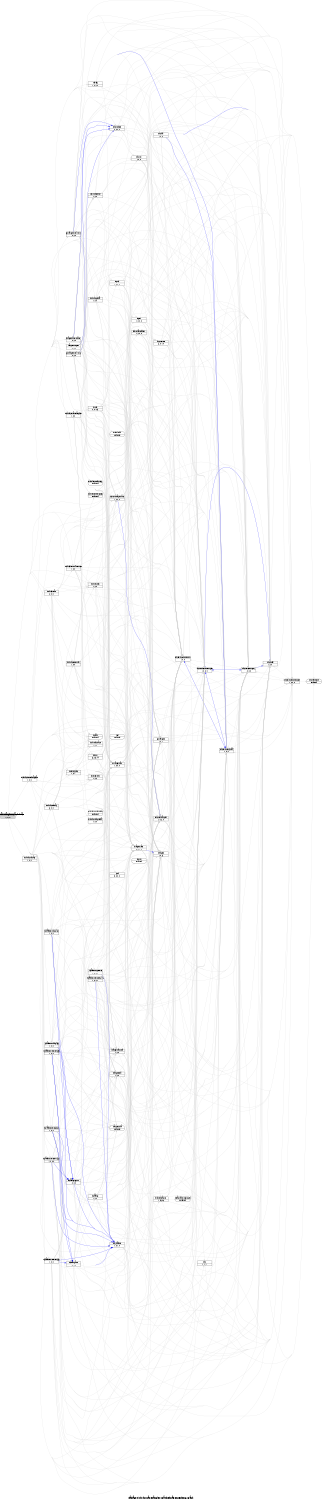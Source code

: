 digraph dependencies {
    label="\nPackage ti.sdo.fc.rman.examples.scratchedma3 Dependency Graph";
    size="7.5,10";
    rankdir=LR;
    ranksep=".75";
    concentrate="true";
    node [fixedsize=true, width=1.5, style=filled, color=black];
    node [font=Helvetica, fontsize=12, fillcolor=lightgrey];
    ti_sdo_fc_rman_examples_scratchedma3 [shape=record,label="ti.sdo.fc.rman.examples.scratchedma3|1, 0, 0", URL="package.rel.xml"];
    node [fontsize=10, fillcolor=white];

    edge [style=solid, color=blue]

    edge [style=solid, color=lightgrey]
    ti_psl [shape=record,label="ti.psl|5, 0, 0, 0", URL="../../../../../../../../../../../../../vtree/library/trees/sabios/sabios-m06/product/ccsv4/Linux/bios_5_41_00_06/packages/ti/psl/package/package.rel.svg"];
    ti_sdo_fc_rman_examples_scratchedma3 -> ti_psl;
    gnu_targets [shape=record,label="gnu.targets|1, 0, 1", URL="../../../../../../../../../../../../../rtree/install/trees/products/xdcprod/xdcprod-l18/product/Linux/xdctools_3_16_00_18/packages/gnu/targets/package/package.rel.svg"];
    ti_sdo_fc_rman_examples_scratchedma3 -> gnu_targets;
    ti_bios [shape=record,label="ti.bios|5, 2, 5, 19", URL="../../../../../../../../../../../../../vtree/library/trees/sabios/sabios-m06/product/ccsv4/Linux/bios_5_41_00_06/packages/ti/bios/package/package.rel.svg"];
    ti_sdo_fc_rman_examples_scratchedma3 -> ti_bios;
    ti_sdo_fc_ires_edma3chan [shape=record,label="ti.sdo.fc.ires.edma3chan|1, 0, 0", URL="../../../../ires/edma3chan/package/package.rel.svg"];
    ti_sdo_fc_rman_examples_scratchedma3 -> ti_sdo_fc_ires_edma3chan;
    xdc_services_intern_xsr [shape=record,label="xdc.services.intern.xsr|1, 0, 0", URL="../../../../../../../../../../../../../rtree/install/trees/products/xdcprod/xdcprod-l18/product/Linux/xdctools_3_16_00_18/packages/xdc/services/intern/xsr/package/package.rel.svg"];
    ti_sdo_fc_rman_examples_scratchedma3 -> xdc_services_intern_xsr;
    ti_sdo_fc_ires_nullresource [shape=record,label="ti.sdo.fc.ires.nullresource|1, 0, 0", URL="../../../../ires/nullresource/package/package.rel.svg"];
    ti_sdo_fc_rman_examples_scratchedma3 -> ti_sdo_fc_ires_nullresource;
    ti_sdo_linuxutils_edma [shape=record,label="ti.sdo.linuxutils.edma|not found"style=rounded, ];
    ti_sdo_fc_rman_examples_scratchedma3 -> ti_sdo_linuxutils_edma;
    ti_platforms_evm3530 [shape=record,label="ti.platforms.evm3530|1, 0, 0", URL="../../../../../../../../../../../../../rtree/install/trees/products/xdcprod/xdcprod-l18/product/Linux/xdctools_3_16_00_18/packages/ti/platforms/evm3530/package/package.rel.svg"];
    ti_sdo_fc_rman_examples_scratchedma3 -> ti_platforms_evm3530;
    xdc_services_intern_gen [shape=record,label="xdc.services.intern.gen|1, 0, 0, 0", URL="../../../../../../../../../../../../../rtree/install/trees/products/xdcprod/xdcprod-l18/product/Linux/xdctools_3_16_00_18/packages/xdc/services/intern/gen/package/package.rel.svg"];
    ti_sdo_fc_rman_examples_scratchedma3 -> xdc_services_intern_gen;
    ti_pscl [shape=record,label="ti.pscl|1, 0, 0, 0", URL="../../../../../../../../../../../../../vtree/library/trees/sabios/sabios-m06/product/ccsv4/Linux/bios_5_41_00_06/packages/ti/pscl/package/package.rel.svg"];
    ti_sdo_fc_rman_examples_scratchedma3 -> ti_pscl;
    ti_sdo_fc_utils_api [shape=record,label="ti.sdo.fc.utils.api|1, 0, 0", URL="../../../../utils/api/package/package.rel.svg"];
    ti_sdo_fc_rman_examples_scratchedma3 -> ti_sdo_fc_utils_api;
    ti_xdais [shape=record,label="ti.xdais|not found"style=rounded, ];
    ti_sdo_fc_rman_examples_scratchedma3 -> ti_xdais;
    xdc_rov [shape=record,label="xdc.rov|1, 0, 0", URL="../../../../../../../../../../../../../rtree/install/trees/products/xdcprod/xdcprod-l18/product/Linux/xdctools_3_16_00_18/packages/xdc/rov/package/package.rel.svg"];
    ti_sdo_fc_rman_examples_scratchedma3 -> xdc_rov;
    xdc [shape=record,label="xdc|1, 1, 1", URL="../../../../../../../../../../../../../rtree/install/trees/products/xdcprod/xdcprod-l18/product/Linux/xdctools_3_16_00_18/packages/xdc/package/package.rel.svg"];
    ti_sdo_fc_rman_examples_scratchedma3 -> xdc;
    gnu_targets_rts470uC [shape=record,label="gnu.targets.rts470uC|1, 0, 0, 0", URL="../../../../../../../../../../../../../rtree/install/trees/products/xdcprod/xdcprod-l18/product/Linux/xdctools_3_16_00_18/packages/gnu/targets/rts470uC/package/package.rel.svg"];
    ti_sdo_fc_rman_examples_scratchedma3 -> gnu_targets_rts470uC;
    ti_platforms_evmDM6467 [shape=record,label="ti.platforms.evmDM6467|1, 0, 0, 0", URL="../../../../../../../../../../../../../rtree/install/trees/products/xdcprod/xdcprod-l18/product/Linux/xdctools_3_16_00_18/packages/ti/platforms/evmDM6467/package/package.rel.svg"];
    ti_sdo_fc_rman_examples_scratchedma3 -> ti_platforms_evmDM6467;
    ti_sdo_fc_rman_examples [shape=record,label="ti.sdo.fc.rman.examples|1, 0, 0", URL="../../package/package.rel.svg"];
    ti_sdo_fc_rman_examples_scratchedma3 -> ti_sdo_fc_rman_examples;
    gnu_targets_arm [shape=record,label="gnu.targets.arm|1, 0, 0, 0", URL="../../../../../../../../../../../../../rtree/install/trees/products/xdcprod/xdcprod-l18/product/Linux/xdctools_3_16_00_18/packages/gnu/targets/arm/package/package.rel.svg"];
    ti_sdo_fc_rman_examples_scratchedma3 -> gnu_targets_arm;
    ti_rtdx [shape=record,label="ti.rtdx|2, 0, 0, 5", URL="../../../../../../../../../../../../../vtree/library/trees/sabios/sabios-m06/product/ccsv4/Linux/bios_5_41_00_06/packages/ti/rtdx/package/package.rel.svg"];
    ti_sdo_fc_rman_examples_scratchedma3 -> ti_rtdx;
    ti_platforms_dsk6455 [shape=record,label="ti.platforms.dsk6455|1, 0, 0", URL="../../../../../../../../../../../../../rtree/install/trees/products/xdcprod/xdcprod-l18/product/Linux/xdctools_3_16_00_18/packages/ti/platforms/dsk6455/package/package.rel.svg"];
    ti_sdo_fc_rman_examples_scratchedma3 -> ti_platforms_dsk6455;
    ti_sdo_utils_trace [shape=record,label="ti.sdo.utils.trace|1, 0, 0", URL="../../../../../utils/trace/package/package.rel.svg"];
    ti_sdo_fc_rman_examples_scratchedma3 -> ti_sdo_utils_trace;
    xdc_services_global [shape=record,label="xdc.services.global|1, 0, 0", URL="../../../../../../../../../../../../../rtree/install/trees/products/xdcprod/xdcprod-l18/product/Linux/xdctools_3_16_00_18/packages/xdc/services/global/package/package.rel.svg"];
    ti_sdo_fc_rman_examples_scratchedma3 -> xdc_services_global;
    ti_pmi [shape=record,label="ti.pmi|1, 0, 0, 0", URL="../../../../../../../../../../../../../vtree/library/trees/sabios/sabios-m06/product/ccsv4/Linux/bios_5_41_00_06/packages/ti/pmi/package/package.rel.svg"];
    ti_sdo_fc_rman_examples_scratchedma3 -> ti_pmi;
    ti_platforms_evmDM355 [shape=record,label="ti.platforms.evmDM355|1, 0, 0", URL="../../../../../../../../../../../../../rtree/install/trees/products/xdcprod/xdcprod-l18/product/Linux/xdctools_3_16_00_18/packages/ti/platforms/evmDM355/package/package.rel.svg"];
    ti_sdo_fc_rman_examples_scratchedma3 -> ti_platforms_evmDM355;
    xdc_cfg [shape=record,label="xdc.cfg|1, 0, 2, 0", URL="../../../../../../../../../../../../../rtree/install/trees/products/xdcprod/xdcprod-l18/product/Linux/xdctools_3_16_00_18/packages/xdc/cfg/package/package.rel.svg"];
    ti_sdo_fc_rman_examples_scratchedma3 -> xdc_cfg;
    ti_sdo_edma3_rm [shape=record,label="ti.sdo.edma3.rm|01, 03, 08", URL="../../../../../../../../../../../../../toolsrc/library/vendors2005/ti/edma3_lld/edma3_lld_01_11_01_04/packages/ti/sdo/edma3/rm/package/package.rel.svg"];
    ti_sdo_fc_rman_examples_scratchedma3 -> ti_sdo_edma3_rm;
    xdc_services_intern_cmd [shape=record,label="xdc.services.intern.cmd|1, 0, 0, 0", URL="../../../../../../../../../../../../../rtree/install/trees/products/xdcprod/xdcprod-l18/product/Linux/xdctools_3_16_00_18/packages/xdc/services/intern/cmd/package/package.rel.svg"];
    ti_sdo_fc_rman_examples_scratchedma3 -> xdc_services_intern_cmd;
    ti_catalog_arm [shape=record,label="ti.catalog.arm|1, 0, 1, 0", URL="../../../../../../../../../../../../../rtree/install/trees/products/xdcprod/xdcprod-l18/product/Linux/xdctools_3_16_00_18/packages/ti/catalog/arm/package/package.rel.svg"];
    ti_sdo_fc_rman_examples_scratchedma3 -> ti_catalog_arm;
    ti_sdo_fc_utils_gtinfra [shape=record,label="ti.sdo.fc.utils.gtinfra|1, 0, 0", URL="../../../../utils/gtinfra/package/package.rel.svg"];
    ti_sdo_fc_rman_examples_scratchedma3 -> ti_sdo_fc_utils_gtinfra;
    ti_catalog_c6000 [shape=record,label="ti.catalog.c6000|1, 0, 0, 0", URL="../../../../../../../../../../../../../rtree/install/trees/products/xdcprod/xdcprod-l18/product/Linux/xdctools_3_16_00_18/packages/ti/catalog/c6000/package/package.rel.svg"];
    ti_sdo_fc_rman_examples_scratchedma3 -> ti_catalog_c6000;
    ti_targets_arm [shape=record,label="ti.targets.arm|2, 0, 1, 0", URL="../../../../../../../../../../../../../rtree/install/trees/products/xdcprod/xdcprod-l18/product/Linux/xdctools_3_16_00_18/packages/ti/targets/arm/package/package.rel.svg"];
    ti_sdo_fc_rman_examples_scratchedma3 -> ti_targets_arm;
    ti_sdo_fc_ires [shape=record,label="ti.sdo.fc.ires|1, 0, 0", URL="../../../../ires/package/package.rel.svg"];
    ti_sdo_fc_rman_examples_scratchedma3 -> ti_sdo_fc_ires;
    ti_platforms_evmDM365 [shape=record,label="ti.platforms.evmDM365|1, 0, 0", URL="../../../../../../../../../../../../../rtree/install/trees/products/xdcprod/xdcprod-l18/product/Linux/xdctools_3_16_00_18/packages/ti/platforms/evmDM365/package/package.rel.svg"];
    ti_sdo_fc_rman_examples_scratchedma3 -> ti_platforms_evmDM365;
    xdc_bld [shape=record,label="xdc.bld|1, 0, 2", URL="../../../../../../../../../../../../../rtree/install/trees/products/xdcprod/xdcprod-l18/product/Linux/xdctools_3_16_00_18/packages/xdc/bld/package/package.rel.svg"];
    ti_sdo_fc_rman_examples_scratchedma3 -> xdc_bld;
    ti_sdo_fc_utils [shape=record,label="ti.sdo.fc.utils|1, 0, 2", URL="../../../../utils/package/package.rel.svg"];
    ti_sdo_fc_rman_examples_scratchedma3 -> ti_sdo_fc_utils;
    ti_sdo_fc_edma3 [shape=record,label="ti.sdo.fc.edma3|3, 0, 0", URL="../../../../edma3/package/package.rel.svg"];
    ti_sdo_fc_rman_examples_scratchedma3 -> ti_sdo_fc_edma3;
    ti_platforms_evmDM6446 [shape=record,label="ti.platforms.evmDM6446|1, 0, 0, 1", URL="../../../../../../../../../../../../../rtree/install/trees/products/xdcprod/xdcprod-l18/product/Linux/xdctools_3_16_00_18/packages/ti/platforms/evmDM6446/package/package.rel.svg"];
    ti_sdo_fc_rman_examples_scratchedma3 -> ti_platforms_evmDM6446;
    xdc_runtime [shape=record,label="xdc.runtime|2, 0, 0, 0", URL="../../../../../../../../../../../../../rtree/install/trees/products/xdcprod/xdcprod-l18/product/Linux/xdctools_3_16_00_18/packages/xdc/runtime/package/package.rel.svg"];
    ti_sdo_fc_rman_examples_scratchedma3 -> xdc_runtime;
    microsoft_targets_arm [shape=record,label="microsoft.targets.arm|1, 0, 0, 0", URL="../../../../../../../../../../../../../rtree/install/trees/products/xdcprod/xdcprod-l18/product/Linux/xdctools_3_16_00_18/packages/microsoft/targets/arm/package/package.rel.svg"];
    ti_sdo_fc_rman_examples_scratchedma3 -> microsoft_targets_arm;
    ti_sdo_fc_memutils [shape=record,label="ti.sdo.fc.memutils|1, 0, 0", URL="../../../../memutils/package/package.rel.svg"];
    ti_sdo_fc_rman_examples_scratchedma3 -> ti_sdo_fc_memutils;
    gnu_targets_rts470MV [shape=record,label="gnu.targets.rts470MV|1, 0, 0, 0", URL="../../../../../../../../../../../../../rtree/install/trees/products/xdcprod/xdcprod-l18/product/Linux/xdctools_3_16_00_18/packages/gnu/targets/rts470MV/package/package.rel.svg"];
    ti_sdo_fc_rman_examples_scratchedma3 -> gnu_targets_rts470MV;
    ti_targets_arm_rtsarm [shape=record,label="ti.targets.arm.rtsarm|1, 0, 0, 0", URL="../../../../../../../../../../../../../rtree/install/trees/products/xdcprod/xdcprod-l18/product/Linux/xdctools_3_16_00_18/packages/ti/targets/arm/rtsarm/package/package.rel.svg"];
    ti_sdo_fc_rman_examples_scratchedma3 -> ti_targets_arm_rtsarm;
    ti_targets_rts6000 [shape=record,label="ti.targets.rts6000|1, 0, 0, 0", URL="../../../../../../../../../../../../../rtree/install/trees/products/xdcprod/xdcprod-l18/product/Linux/xdctools_3_16_00_18/packages/ti/targets/rts6000/package/package.rel.svg"];
    ti_sdo_fc_rman_examples_scratchedma3 -> ti_targets_rts6000;
    ti_sdo_linuxutils_cmem [shape=record,label="ti.sdo.linuxutils.cmem|not found"style=rounded, ];
    ti_sdo_fc_rman_examples_scratchedma3 -> ti_sdo_linuxutils_cmem;
    ti_sdo_fc_global [shape=record,label="ti.sdo.fc.global|1, 0, 0", URL="../../../../global/package/package.rel.svg"];
    ti_sdo_fc_rman_examples_scratchedma3 -> ti_sdo_fc_global;
    xdc_platform [shape=record,label="xdc.platform|1, 0, 1, 0", URL="../../../../../../../../../../../../../rtree/install/trees/products/xdcprod/xdcprod-l18/product/Linux/xdctools_3_16_00_18/packages/xdc/platform/package/package.rel.svg"];
    ti_sdo_fc_rman_examples_scratchedma3 -> xdc_platform;
    microsoft_targets [shape=record,label="microsoft.targets|1, 0, 2, 0", URL="../../../../../../../../../../../../../rtree/install/trees/products/xdcprod/xdcprod-l18/product/Linux/xdctools_3_16_00_18/packages/microsoft/targets/package/package.rel.svg"];
    ti_sdo_fc_rman_examples_scratchedma3 -> microsoft_targets;
    ti_sdo_fc_rman [shape=record,label="ti.sdo.fc.rman|2, 0, 0", URL="../../../package/package.rel.svg"];
    ti_sdo_fc_rman_examples_scratchedma3 -> ti_sdo_fc_rman;
    ti_platforms_sdp3430 [shape=record,label="ti.platforms.sdp3430|1, 0, 0", URL="../../../../../../../../../../../../../rtree/install/trees/products/xdcprod/xdcprod-l18/product/Linux/xdctools_3_16_00_18/packages/ti/platforms/sdp3430/package/package.rel.svg"];
    ti_sdo_fc_rman_examples_scratchedma3 -> ti_platforms_sdp3430;
    xdc_shelf [shape=record,label="xdc.shelf|1, 0, 0", URL="../../../../../../../../../../../../../rtree/install/trees/products/xdcprod/xdcprod-l18/product/Linux/xdctools_3_16_00_18/packages/xdc/shelf/package/package.rel.svg"];
    ti_sdo_fc_rman_examples_scratchedma3 -> xdc_shelf;
    xdc_services_spec [shape=record,label="xdc.services.spec|1, 0, 0, 0", URL="../../../../../../../../../../../../../rtree/install/trees/products/xdcprod/xdcprod-l18/product/Linux/xdctools_3_16_00_18/packages/xdc/services/spec/package/package.rel.svg"];
    ti_sdo_fc_rman_examples_scratchedma3 -> xdc_services_spec;
    ti_targets [shape=record,label="ti.targets|1, 0, 3", URL="../../../../../../../../../../../../../rtree/install/trees/products/xdcprod/xdcprod-l18/product/Linux/xdctools_3_16_00_18/packages/ti/targets/package/package.rel.svg"];
    ti_sdo_fc_rman_examples_scratchedma3 -> ti_targets;
    ti_sdo_fc_dskt2 [shape=record,label="ti.sdo.fc.dskt2|1, 0, 4", URL="../../../../dskt2/package/package.rel.svg"];
    ti_sdo_fc_rman_examples_scratchedma3 -> ti_sdo_fc_dskt2;
    ti_platforms_generic [shape=record,label="ti.platforms.generic|1, 0, 0, 1", URL="../../../../../../../../../../../../../rtree/install/trees/products/xdcprod/xdcprod-l18/product/Linux/xdctools_3_16_00_18/packages/ti/platforms/generic/package/package.rel.svg"];
    ti_sdo_fc_rman_examples_scratchedma3 -> ti_platforms_generic;

    edge [style=solid, color=blue]
    ti_platforms_generic -> xdc_platform;

    edge [style=solid, color=lightgrey]
    ti_platforms_generic -> xdc_platform;
    ti_platforms_generic -> xdc_services_intern_cmd;
    ti_targets_nda [shape=record,label="ti.targets.nda|not found"style=rounded, ];
    ti_platforms_generic -> ti_targets_nda;
    ti_platforms_generic -> ti_targets_arm;
    ti_platforms_generic -> xdc_shelf;
    ti_targets_elf [shape=record,label="ti.targets.elf|1, 0, 0", URL="../../../../../../../../../../../../../rtree/install/trees/products/xdcprod/xdcprod-l18/product/Linux/xdctools_3_16_00_18/packages/ti/targets/elf/package/package.rel.svg"];
    ti_platforms_generic -> ti_targets_elf;
    ti_platforms_generic -> xdc_services_spec;
    ti_platforms_generic -> microsoft_targets;
    ti_platforms_generic -> xdc_services_intern_gen;
    ti_platforms_generic -> gnu_targets_arm;
    ti_targets_arm_elf [shape=record,label="ti.targets.arm.elf|1, 0, 0", URL="../../../../../../../../../../../../../rtree/install/trees/products/xdcprod/xdcprod-l18/product/Linux/xdctools_3_16_00_18/packages/ti/targets/arm/elf/package/package.rel.svg"];
    ti_platforms_generic -> ti_targets_arm_elf;
    ti_platforms_generic -> gnu_targets;
    ti_platforms_generic -> xdc_services_global;
    ti_platforms_generic -> ti_targets;
    ti_platforms_generic -> xdc_services_intern_xsr;

    edge [style=solid, color=blue]

    edge [style=solid, color=lightgrey]
    ti_targets_arm_elf -> xdc_services_spec;
    ti_targets_arm_elf -> xdc_services_global;
    ti_targets_arm_elf -> ti_targets_arm;
    ti_targets_arm_elf -> xdc_services_intern_cmd;
    ti_targets_arm_elf -> xdc_services_intern_xsr;
    ti_targets_arm_elf -> ti_targets;
    ti_targets_arm_elf -> xdc_shelf;
    ti_targets_arm_elf -> xdc_services_intern_gen;

    edge [style=solid, color=blue]

    edge [style=solid, color=lightgrey]
    ti_targets_elf -> xdc_services_spec;
    ti_targets_elf -> xdc_services_global;
    ti_targets_elf -> xdc_services_intern_cmd;
    ti_targets_elf -> xdc_services_intern_xsr;
    ti_targets_elf -> ti_targets;
    ti_targets_elf -> xdc_shelf;
    ti_targets_elf -> xdc_services_intern_gen;

    edge [style=solid, color=blue]

    edge [style=solid, color=lightgrey]

    edge [style=solid, color=blue]

    edge [style=solid, color=lightgrey]
    ti_sdo_fc_dskt2 -> gnu_targets;
    ti_sdo_fc_dskt2 -> xdc_services_intern_cmd;
    ti_sdo_fc_dskt2 -> ti_targets;
    ti_sdo_fc_dskt2 -> xdc_shelf;
    ti_sdo_fc_dskt2 -> xdc_services_global;
    ti_sdo_fc_dskt2 -> ti_targets_arm;
    ti_sdo_fc_dskt2 -> gnu_targets_arm;
    ti_sdo_fc_dskt2 -> ti_sdo_fc_utils;
    ti_sdo_fc_dskt2 -> ti_bios;
    ti_sdo_fc_dskt2 -> xdc_services_intern_gen;
    ti_sdo_fc_dskt2 -> ti_sdo_utils_trace;
    ti_sdo_fc_dskt2 -> xdc_services_spec;
    ti_sdo_fc_dskt2 -> ti_xdais;
    ti_sdo_fc_dskt2 -> microsoft_targets;
    ti_sdo_fc_dskt2 -> ti_sdo_fc_utils_gtinfra;
    ti_sdo_fc_dskt2 -> xdc_services_intern_xsr;
    ti_sdo_fc_dskt2 -> microsoft_targets_arm;

    edge [style=solid, color=blue]

    edge [style=solid, color=lightgrey]
    ti_targets -> xdc_services_spec;
    ti_targets -> xdc_services_global;
    ti_targets -> xdc_services_intern_cmd;
    ti_targets -> xdc_services_intern_xsr;
    ti_targets -> xdc_shelf;
    ti_targets -> xdc_services_intern_gen;

    edge [style=solid, color=blue]
    xdc_services_spec -> xdc_shelf;

    edge [style=solid, color=lightgrey]
    xdc_utils_tconf [shape=record,label="xdc.utils.tconf|not found"style=rounded, ];
    xdc_services_spec -> xdc_utils_tconf;
    xdc_services_spec -> xdc_services_intern_cmd;
    xdc_services_spec -> xdc_services_intern_xsr;
    xdc_services_spec -> xdc_services_global;
    xdc_services_spec -> xdc_services_intern_gen;
    xdc_services_spec -> xdc_shelf;

    edge [style=solid, color=blue]

    edge [style=solid, color=lightgrey]

    edge [style=solid, color=blue]

    edge [style=solid, color=lightgrey]
    xdc_shelf -> xdc_utils_tconf;
    xdc_shelf -> xdc_services_intern_cmd;
    xdc_shelf -> xdc_services_intern_xsr;
    xdc_shelf -> xdc_services_spec;
    xdc_shelf -> xdc_services_global;
    xdc_shelf -> xdc_services_intern_gen;

    edge [style=solid, color=blue]
    ti_platforms_sdp3430 -> ti_catalog_c6000;
    ti_platforms_sdp3430 -> xdc_platform;

    edge [style=solid, color=lightgrey]
    ti_platforms_sdp3430 -> xdc_platform;
    ti_platforms_sdp3430 -> ti_catalog_c6000;
    ti_platforms_sdp3430 -> xdc_services_intern_cmd;
    ti_platforms_sdp3430 -> ti_targets_nda;
    ti_platforms_sdp3430 -> ti_targets_arm;
    ti_platforms_sdp3430 -> xdc_shelf;
    ti_platforms_sdp3430 -> ti_targets_elf;
    ti_platforms_sdp3430 -> xdc_services_spec;
    ti_platforms_sdp3430 -> microsoft_targets;
    ti_platforms_sdp3430 -> xdc_services_intern_gen;
    ti_platforms_sdp3430 -> gnu_targets_arm;
    ti_platforms_sdp3430 -> ti_targets_arm_elf;
    ti_platforms_sdp3430 -> gnu_targets;
    ti_platforms_sdp3430 -> xdc_services_global;
    ti_platforms_sdp3430 -> ti_targets;
    ti_platforms_sdp3430 -> xdc_services_intern_xsr;

    edge [style=solid, color=blue]

    edge [style=solid, color=lightgrey]
    ti_sdo_fc_rman -> gnu_targets;
    ti_sdo_fc_rman -> ti_sdo_fc_ires;
    ti_sdo_fc_rman -> ti_sdo_fc_ires_nullresource;
    ti_sdo_fc_rman -> ti_sdo_fc_dskt2;
    ti_sdo_fc_rman -> xdc_services_intern_cmd;
    ti_sdo_fc_rman -> ti_targets;
    ti_sdo_fc_rman -> xdc_shelf;
    ti_sdo_fc_rman -> xdc_services_global;
    ti_sdo_fc_rman -> ti_targets_arm;
    ti_sdo_fc_rman -> gnu_targets_arm;
    ti_sdo_fc_rman -> ti_sdo_fc_utils;
    ti_sdo_fc_rman -> ti_bios;
    ti_sdo_fc_rman -> xdc_services_intern_gen;
    ti_sdo_fc_rman -> ti_sdo_utils_trace;
    ti_sdo_fc_rman -> xdc_services_spec;
    ti_sdo_fc_rman -> ti_xdais;
    ti_sdo_fc_rman -> microsoft_targets;
    ti_sdo_fc_rman -> xdc_services_intern_xsr;
    ti_sdo_fc_rman -> microsoft_targets_arm;

    edge [style=solid, color=blue]

    edge [style=solid, color=lightgrey]
    microsoft_targets -> xdc_services_spec;
    microsoft_targets -> xdc_services_global;
    microsoft_targets -> xdc_services_intern_cmd;
    microsoft_targets -> xdc_services_intern_xsr;
    microsoft_targets -> xdc_shelf;
    microsoft_targets -> xdc_services_intern_gen;

    edge [style=solid, color=blue]

    edge [style=solid, color=lightgrey]
    xdc_platform -> xdc_utils_tconf;
    xdc_platform -> xdc_services_intern_cmd;
    xdc_platform -> xdc_services_intern_xsr;
    xdc_platform -> xdc_services_spec;
    xdc_platform -> xdc_services_global;
    xdc_platform -> xdc_services_intern_gen;
    xdc_platform -> xdc_shelf;

    edge [style=solid, color=blue]

    edge [style=solid, color=lightgrey]
    ti_sdo_fc_global -> ti_targets_arm;
    ti_sdo_fc_global -> xdc_services_spec;
    ti_sdo_fc_global -> microsoft_targets;
    ti_sdo_fc_global -> microsoft_targets_arm;
    ti_sdo_fc_global -> gnu_targets;
    ti_sdo_fc_global -> xdc_services_global;
    ti_sdo_fc_global -> gnu_targets_arm;
    ti_sdo_fc_global -> xdc_shelf;
    ti_sdo_fc_global -> ti_targets;
    ti_sdo_fc_global -> xdc_services_intern_cmd;
    ti_sdo_fc_global -> xdc_services_intern_xsr;
    ti_sdo_fc_global -> xdc_services_intern_gen;

    edge [style=solid, color=blue]

    edge [style=solid, color=lightgrey]

    edge [style=solid, color=blue]
    ti_targets_rts6000 -> xdc_runtime;

    edge [style=solid, color=lightgrey]
    ti_targets_rts6000 -> xdc_services_global;
    ti_targets_rts6000 -> gnu_targets_arm;
    ti_targets_rts6000 -> xdc_services_intern_cmd;
    ti_targets_rts6000 -> microsoft_targets_arm;
    ti_targets_rts6000 -> xdc_rov;
    ti_targets_rts6000 -> xdc_services_spec;
    ti_targets_rts6000 -> gnu_targets;
    ti_targets_rts6000 -> xdc_runtime;
    ti_targets_rts6000 -> microsoft_targets;
    ti_targets_rts6000 -> ti_targets_arm;
    ti_targets_rts6000 -> xdc_services_intern_gen;
    ti_targets_rts6000 -> ti_targets;
    ti_targets_rts6000 -> ti_targets_elf;
    xdc_runtime_knl [shape=record,label="xdc.runtime.knl|1, 0, 0", URL="../../../../../../../../../../../../../rtree/install/trees/products/xdcprod/xdcprod-l18/product/Linux/xdctools_3_16_00_18/packages/xdc/runtime/knl/package/package.rel.svg"];
    ti_targets_rts6000 -> xdc_runtime_knl;
    ti_targets_rts6000 -> xdc_shelf;
    ti_targets_rts6000 -> ti_targets_arm_elf;
    ti_targets_rts6000 -> xdc_services_intern_xsr;

    edge [style=solid, color=blue]

    edge [style=solid, color=lightgrey]
    xdc_runtime_knl -> xdc_utils_tconf;
    xdc_runtime_knl -> xdc_runtime;
    xdc_runtime_knl -> xdc_services_intern_cmd;
    xdc_runtime_knl -> xdc_services_intern_xsr;
    xdc_runtime_knl -> xdc_services_spec;
    xdc_runtime_knl -> xdc_services_global;
    xdc_runtime_knl -> xdc_services_intern_gen;
    xdc_runtime_knl -> xdc_rov;
    xdc_runtime_knl -> xdc_shelf;

    edge [style=solid, color=blue]
    ti_targets_arm_rtsarm -> xdc_runtime;

    edge [style=solid, color=lightgrey]
    ti_targets_arm_rtsarm -> xdc_services_global;
    ti_targets_arm_rtsarm -> gnu_targets_arm;
    ti_targets_arm_rtsarm -> xdc_services_intern_cmd;
    ti_targets_arm_rtsarm -> microsoft_targets_arm;
    ti_targets_arm_rtsarm -> xdc_rov;
    ti_targets_arm_rtsarm -> xdc_services_spec;
    ti_targets_arm_rtsarm -> gnu_targets;
    ti_targets_arm_rtsarm -> xdc_runtime;
    ti_targets_arm_rtsarm -> microsoft_targets;
    ti_targets_arm_rtsarm -> ti_targets_arm;
    ti_targets_arm_rtsarm -> xdc_services_intern_gen;
    ti_targets_arm_rtsarm -> ti_targets;
    ti_targets_arm_rtsarm -> ti_targets_elf;
    ti_targets_arm_rtsarm -> xdc_runtime_knl;
    ti_targets_arm_rtsarm -> xdc_shelf;
    ti_targets_arm_rtsarm -> ti_targets_arm_elf;
    ti_targets_arm_rtsarm -> xdc_services_intern_xsr;

    edge [style=solid, color=blue]
    gnu_targets_rts470MV -> xdc_runtime;

    edge [style=solid, color=lightgrey]
    gnu_targets_rts470MV -> xdc_services_global;
    gnu_targets_rts470MV -> gnu_targets_arm;
    gnu_targets_rts470MV -> xdc_services_intern_cmd;
    gnu_targets_rts470MV -> microsoft_targets_arm;
    gnu_targets_rts470MV -> xdc_rov;
    gnu_targets_rts470MV -> xdc_services_spec;
    gnu_targets_rts470MV -> gnu_targets;
    gnu_targets_rts470MV -> xdc_runtime;
    gnu_targets_rts470MV -> microsoft_targets;
    gnu_targets_rts470MV -> ti_targets_arm;
    gnu_targets_rts470MV -> xdc_services_intern_gen;
    gnu_targets_rts470MV -> ti_targets;
    gnu_targets_rts470MV -> ti_targets_elf;
    gnu_targets_rts470MV -> xdc_runtime_knl;
    gnu_targets_rts470MV -> xdc_shelf;
    gnu_targets_rts470MV -> ti_targets_arm_elf;
    gnu_targets_rts470MV -> xdc_services_intern_xsr;

    edge [style=solid, color=blue]

    edge [style=solid, color=lightgrey]
    ti_sdo_fc_memutils -> gnu_targets;
    ti_sdo_fc_memutils -> xdc_services_intern_cmd;
    ti_sdo_fc_memutils -> ti_targets;
    ti_sdo_fc_memutils -> xdc_shelf;
    ti_sdo_fc_memutils -> xdc_services_global;
    ti_sdo_fc_memutils -> ti_targets_arm;
    ti_sdo_fc_memutils -> gnu_targets_arm;
    ti_sdo_fc_memutils -> ti_bios;
    ti_sdo_fc_memutils -> xdc_services_intern_gen;
    ti_sdo_fc_memutils -> ti_sdo_utils_trace;
    ti_sdo_fc_memutils -> xdc_services_spec;
    ti_sdo_fc_memutils -> microsoft_targets;
    ti_sdo_fc_memutils -> ti_sdo_linuxutils_cmem;
    ti_sdo_fc_memutils -> xdc_services_intern_xsr;
    ti_sdo_fc_memutils -> microsoft_targets_arm;

    edge [style=solid, color=blue]
    microsoft_targets_arm -> microsoft_targets;

    edge [style=solid, color=lightgrey]
    microsoft_targets_arm -> xdc_services_spec;
    microsoft_targets_arm -> xdc_services_global;
    microsoft_targets_arm -> microsoft_targets;
    microsoft_targets_arm -> xdc_services_intern_cmd;
    microsoft_targets_arm -> xdc_services_intern_xsr;
    microsoft_targets_arm -> xdc_shelf;
    microsoft_targets_arm -> xdc_services_intern_gen;

    edge [style=solid, color=blue]

    edge [style=solid, color=lightgrey]
    xdc_runtime -> xdc_utils_tconf;
    xdc_runtime -> xdc_services_intern_cmd;
    xdc_runtime -> xdc_services_intern_xsr;
    xdc_runtime -> xdc_services_spec;
    xdc_runtime -> xdc_services_global;
    xdc_runtime -> xdc_services_intern_gen;
    xdc_runtime -> xdc_rov;
    xdc_runtime -> xdc_shelf;

    edge [style=solid, color=blue]
    ti_platforms_evmDM6446 -> xdc_platform;

    edge [style=solid, color=lightgrey]
    ti_platforms_evmDM6446 -> xdc_platform;
    ti_platforms_evmDM6446 -> xdc_services_intern_cmd;
    ti_platforms_evmDM6446 -> ti_targets_nda;
    ti_platforms_evmDM6446 -> ti_targets_arm;
    ti_platforms_evmDM6446 -> xdc_shelf;
    ti_platforms_evmDM6446 -> ti_targets_elf;
    ti_platforms_evmDM6446 -> xdc_services_spec;
    ti_platforms_evmDM6446 -> microsoft_targets;
    ti_platforms_evmDM6446 -> xdc_services_intern_gen;
    ti_platforms_evmDM6446 -> gnu_targets_arm;
    ti_platforms_evmDM6446 -> ti_targets_arm_elf;
    ti_platforms_evmDM6446 -> gnu_targets;
    ti_platforms_evmDM6446 -> xdc_services_global;
    ti_platforms_evmDM6446 -> ti_targets;
    ti_platforms_evmDM6446 -> xdc_services_intern_xsr;

    edge [style=solid, color=blue]

    edge [style=solid, color=lightgrey]
    ti_sdo_fc_edma3 -> gnu_targets;
    ti_sdo_fc_edma3 -> ti_sdo_fc_ires;
    ti_sdo_fc_edma3 -> xdc_services_intern_cmd;
    ti_sdo_fc_edma3 -> ti_targets;
    ti_sdo_fc_edma3 -> ti_sdo_fc_memutils;
    ti_sdo_fc_edma3 -> xdc_shelf;
    ti_sdo_fc_edma3 -> xdc_services_global;
    ti_sdo_fc_edma3 -> ti_targets_arm;
    ti_sdo_fc_edma3 -> gnu_targets_arm;
    ti_sdo_fc_edma3 -> ti_sdo_fc_utils;
    ti_sdo_fc_edma3 -> ti_bios;
    ti_sdo_fc_edma3 -> ti_sdo_edma3_rm;
    ti_sdo_fc_edma3 -> xdc_services_intern_gen;
    ti_sdo_fc_edma3 -> ti_sdo_utils_trace;
    ti_sdo_fc_edma3 -> ti_sdo_linuxutils_edma;
    ti_sdo_fc_edma3 -> xdc_services_spec;
    ti_sdo_fc_edma3 -> ti_xdais;
    ti_sdo_fc_edma3 -> microsoft_targets;
    ti_sdo_fc_edma3 -> xdc_services_intern_xsr;
    ti_sdo_fc_edma3 -> microsoft_targets_arm;

    edge [style=solid, color=blue]

    edge [style=solid, color=lightgrey]

    edge [style=solid, color=blue]
    xdc_bld -> xdc_services_global;
    xdc_bld -> xdc_services_intern_cmd;

    edge [style=solid, color=lightgrey]
    xdc_bld -> xdc_utils_tconf;
    xdc_bld -> xdc_services_intern_cmd;
    xdc_bld -> xdc_services_intern_xsr;
    xdc_bld -> xdc_services_spec;
    xdc_bld -> xdc_services_global;
    xdc_bld -> xdc_services_intern_gen;
    xdc_bld -> xdc;
    xdc_bld -> xdc_shelf;

    edge [style=solid, color=blue]
    ti_platforms_evmDM365 -> ti_catalog_arm;
    ti_platforms_evmDM365 -> xdc_platform;

    edge [style=solid, color=lightgrey]
    ti_platforms_evmDM365 -> ti_catalog_arm;
    ti_platforms_evmDM365 -> xdc_platform;
    ti_platforms_evmDM365 -> xdc_services_intern_cmd;
    ti_platforms_evmDM365 -> ti_targets_nda;
    ti_platforms_evmDM365 -> ti_targets_arm;
    ti_platforms_evmDM365 -> xdc_shelf;
    ti_platforms_evmDM365 -> ti_targets_elf;
    ti_platforms_evmDM365 -> xdc_services_spec;
    ti_platforms_evmDM365 -> microsoft_targets;
    ti_platforms_evmDM365 -> xdc_services_intern_gen;
    ti_platforms_evmDM365 -> gnu_targets_arm;
    ti_platforms_evmDM365 -> ti_targets_arm_elf;
    ti_platforms_evmDM365 -> gnu_targets;
    ti_platforms_evmDM365 -> xdc_services_global;
    ti_platforms_evmDM365 -> ti_targets;
    ti_platforms_evmDM365 -> xdc_services_intern_xsr;

    edge [style=solid, color=blue]

    edge [style=solid, color=lightgrey]
    ti_sdo_fc_ires -> ti_targets_arm;
    ti_sdo_fc_ires -> xdc_services_spec;
    ti_sdo_fc_ires -> microsoft_targets;
    ti_sdo_fc_ires -> microsoft_targets_arm;
    ti_sdo_fc_ires -> gnu_targets;
    ti_sdo_fc_ires -> xdc_services_global;
    ti_sdo_fc_ires -> gnu_targets_arm;
    ti_sdo_fc_ires -> xdc_shelf;
    ti_sdo_fc_ires -> ti_targets;
    ti_sdo_fc_ires -> xdc_services_intern_cmd;
    ti_sdo_fc_ires -> xdc_services_intern_xsr;
    ti_sdo_fc_ires -> xdc_services_intern_gen;

    edge [style=solid, color=blue]
    ti_targets_arm -> ti_targets;

    edge [style=solid, color=lightgrey]
    ti_targets_arm -> xdc_services_spec;
    ti_targets_arm -> xdc_services_global;
    ti_targets_arm -> xdc_services_intern_cmd;
    ti_targets_arm -> xdc_services_intern_xsr;
    ti_targets_arm -> ti_targets;
    ti_targets_arm -> xdc_shelf;
    ti_targets_arm -> xdc_services_intern_gen;

    edge [style=solid, color=blue]
    ti_catalog_c6000 -> xdc_platform;

    edge [style=solid, color=lightgrey]
    ti_catalog [shape=record,label="ti.catalog|1, 0, 0", URL="../../../../../../../../../../../../../rtree/install/trees/products/xdcprod/xdcprod-l18/product/Linux/xdctools_3_16_00_18/packages/ti/catalog/package/package.rel.svg"];
    ti_catalog_c6000 -> ti_catalog;
    ti_catalog_c6000 -> xdc_platform;
    ti_catalog_c6000 -> xdc_services_intern_cmd;
    ti_catalog_c6000 -> ti_targets_nda;
    ti_catalog_c6000 -> ti_targets_arm;
    ti_catalog_c6000 -> xdc_shelf;
    ti_catalog_c6000 -> ti_targets_elf;
    ti_catalog_c6000 -> xdc_services_spec;
    ti_catalog_c6000 -> microsoft_targets;
    ti_catalog_c6000 -> xdc_services_intern_gen;
    ti_catalog_c6000 -> gnu_targets_arm;
    ti_catalog_c6000 -> ti_targets_arm_elf;
    ti_catalog_c6000 -> gnu_targets;
    ti_catalog_c6000 -> xdc_services_global;
    ti_catalog_c6000 -> ti_targets;
    ti_catalog_c6000 -> xdc_services_intern_xsr;

    edge [style=solid, color=blue]

    edge [style=solid, color=lightgrey]
    ti_catalog -> xdc_platform;
    ti_catalog -> xdc_services_intern_cmd;
    ti_catalog -> ti_targets_nda;
    ti_catalog -> ti_targets_arm;
    ti_catalog -> xdc_shelf;
    ti_catalog -> ti_targets_elf;
    ti_catalog -> xdc_services_spec;
    ti_catalog -> microsoft_targets;
    ti_catalog -> xdc_services_intern_gen;
    ti_catalog -> gnu_targets_arm;
    ti_catalog -> ti_targets_arm_elf;
    ti_catalog -> gnu_targets;
    ti_catalog -> xdc_services_global;
    ti_catalog -> ti_targets;
    ti_catalog -> xdc_services_intern_xsr;

    edge [style=solid, color=blue]

    edge [style=solid, color=lightgrey]

    edge [style=solid, color=blue]
    ti_catalog_arm -> xdc_platform;

    edge [style=solid, color=lightgrey]
    ti_catalog_arm -> ti_catalog;
    ti_catalog_arm -> xdc_platform;
    ti_catalog_arm -> xdc_services_intern_cmd;
    ti_catalog_arm -> ti_targets_nda;
    ti_catalog_arm -> ti_targets_arm;
    ti_catalog_arm -> xdc_shelf;
    ti_catalog_arm -> ti_targets_elf;
    ti_catalog_arm -> xdc_services_spec;
    ti_catalog_arm -> microsoft_targets;
    ti_catalog_arm -> xdc_services_intern_gen;
    ti_catalog_arm -> gnu_targets_arm;
    ti_catalog_arm -> ti_targets_arm_elf;
    ti_catalog_arm -> gnu_targets;
    ti_catalog_arm -> xdc_services_global;
    ti_catalog_arm -> ti_targets;
    ti_catalog_arm -> xdc_services_intern_xsr;

    edge [style=solid, color=blue]
    xdc_services_intern_cmd -> xdc_shelf;
    xdc_services_intern_cmd -> xdc_services_spec;
    xdc_services_intern_cmd -> xdc_services_global;
    xdc_services_intern_cmd -> xdc_services_intern_gen;

    edge [style=solid, color=lightgrey]
    xdc_services_intern_cmd -> xdc_utils_tconf;
    xdc_services_intern_cmd -> xdc_services_intern_xsr;
    xdc_services_intern_cmd -> xdc_services_spec;
    xdc_services_intern_cmd -> xdc_services_global;
    xdc_services_intern_cmd -> xdc_services_intern_gen;
    xdc_services_intern_cmd -> xdc_shelf;

    edge [style=solid, color=blue]

    edge [style=solid, color=lightgrey]
    ti_sdo_edma3_rm -> xdc_shelf;
    edma3_lld_01_03_08_04 [shape=record,label="edma3_lld_01_03_08_04|not found"style=rounded, ];
    ti_sdo_edma3_rm -> edma3_lld_01_03_08_04;
    ti_sdo_edma3_rm -> xdc_services_intern_cmd;
    ti_sdo_edma3_rm -> xdc_services_intern_xsr;
    ti_sdo_edma3_rm -> xdc_services_spec;
    ti_sdo_edma3_rm -> xdc_services_global;
    ti_sdo_edma3_rm -> xdc_services_intern_gen;

    edge [style=solid, color=blue]

    edge [style=solid, color=lightgrey]

    edge [style=solid, color=blue]
    xdc_cfg -> xdc_services_global;

    edge [style=solid, color=lightgrey]
    xdc_cfg -> xdc_utils_tconf;
    xdc_cfg -> xdc_platform;
    xdc_cfg -> xdc_services_intern_cmd;
    xdc_cfg -> xdc_services_intern_xsr;
    xdc_cfg -> xdc_services_spec;
    xdc_cfg -> xdc_services_global;
    xdc_cfg -> xdc_services_intern_gen;
    xdc_cfg -> xdc_shelf;

    edge [style=solid, color=blue]
    ti_platforms_evmDM355 -> ti_catalog_arm;
    ti_platforms_evmDM355 -> xdc_platform;

    edge [style=solid, color=lightgrey]
    ti_platforms_evmDM355 -> ti_catalog_arm;
    ti_platforms_evmDM355 -> xdc_platform;
    ti_platforms_evmDM355 -> xdc_services_intern_cmd;
    ti_platforms_evmDM355 -> ti_targets_nda;
    ti_platforms_evmDM355 -> ti_targets_arm;
    ti_platforms_evmDM355 -> xdc_shelf;
    ti_platforms_evmDM355 -> ti_targets_elf;
    ti_platforms_evmDM355 -> xdc_services_spec;
    ti_platforms_evmDM355 -> microsoft_targets;
    ti_platforms_evmDM355 -> xdc_services_intern_gen;
    ti_platforms_evmDM355 -> gnu_targets_arm;
    ti_platforms_evmDM355 -> ti_targets_arm_elf;
    ti_platforms_evmDM355 -> gnu_targets;
    ti_platforms_evmDM355 -> xdc_services_global;
    ti_platforms_evmDM355 -> ti_targets;
    ti_platforms_evmDM355 -> xdc_services_intern_xsr;

    edge [style=solid, color=blue]

    edge [style=solid, color=lightgrey]
    xdc_corevers [shape=record,label="xdc.corevers|16, 0, 1, 0", URL="../../../../../../../../../../../../../rtree/install/trees/products/xdcprod/xdcprod-l18/product/Linux/xdctools_3_16_00_18/packages/xdc/corevers/package/package.rel.svg"];
    ti_pmi -> xdc_corevers;
    ti_pmi -> ti_targets;
    ti_pmi -> xdc_services_spec;
    ti_pmi -> xdc_services_intern_cmd;
    ti_pmi -> xdc_services_intern_xsr;
    ti_pmi -> xdc_services_intern_gen;
    ti_pmi -> xdc_shelf;
    ti_pmi -> xdc_services_global;

    edge [style=solid, color=blue]

    edge [style=solid, color=lightgrey]
    xdc_corevers -> xdc_utils_tconf;
    xdc_corevers -> xdc_services_intern_cmd;
    xdc_corevers -> xdc_services_intern_xsr;
    xdc_corevers -> xdc_services_spec;
    xdc_corevers -> xdc_services_global;
    xdc_corevers -> xdc_services_intern_gen;
    xdc_corevers -> xdc_shelf;

    edge [style=solid, color=blue]

    edge [style=solid, color=lightgrey]
    xdc_services_global -> xdc_utils_tconf;
    xdc_services_global -> xdc_services_intern_cmd;
    xdc_services_global -> xdc_services_intern_xsr;
    xdc_services_global -> xdc_services_spec;
    xdc_services_global -> xdc_services_intern_gen;
    xdc_services_global -> xdc_shelf;

    edge [style=solid, color=blue]

    edge [style=solid, color=lightgrey]

    edge [style=solid, color=blue]
    ti_platforms_dsk6455 -> ti_catalog_c6000;
    ti_platforms_dsk6455 -> xdc_platform;

    edge [style=solid, color=lightgrey]
    ti_platforms_dsk6455 -> xdc_platform;
    ti_platforms_dsk6455 -> ti_catalog_c6000;
    ti_platforms_dsk6455 -> xdc_services_intern_cmd;
    ti_platforms_dsk6455 -> ti_targets_nda;
    ti_platforms_dsk6455 -> ti_targets_arm;
    ti_platforms_dsk6455 -> xdc_shelf;
    ti_platforms_dsk6455 -> ti_targets_elf;
    ti_platforms_dsk6455 -> xdc_services_spec;
    ti_platforms_dsk6455 -> microsoft_targets;
    ti_platforms_dsk6455 -> xdc_services_intern_gen;
    ti_platforms_dsk6455 -> gnu_targets_arm;
    ti_platforms_dsk6455 -> ti_targets_arm_elf;
    ti_platforms_dsk6455 -> gnu_targets;
    ti_platforms_dsk6455 -> xdc_services_global;
    ti_platforms_dsk6455 -> ti_targets;
    ti_platforms_dsk6455 -> xdc_services_intern_xsr;

    edge [style=solid, color=blue]

    edge [style=solid, color=lightgrey]
    ti_rtdx -> xdc_services_intern_xsr;
    ti_rtdx -> ti_targets_nda;
    ti_rtdx -> xdc_services_intern_cmd;
    ti_rtdx -> xdc_services_spec;
    ti_rtdx -> xdc_shelf;
    ti_rtdx -> xdc_services_global;
    tisb_release_filters [shape=record,label="tisb.release.filters|1, 0, 0, 0", URL="../../../../../../../../../../../../../toolsrc/library/toolsD16/packages/tisb/release/filters/package/package.rel.svg"];
    ti_rtdx -> tisb_release_filters;
    ti_rtdx -> xdc_corevers;
    ti_rtdx -> xdc_services_intern_gen;
    ti_rtdx -> ti_targets_arm;
    ti_rtdx -> ti_targets;
    ti_rtdx_build [shape=record,label="ti.rtdx.build|not found"style=rounded, ];
    ti_rtdx -> ti_rtdx_build;

    edge [style=solid, color=blue]

    edge [style=solid, color=lightgrey]

    edge [style=solid, color=blue]

    edge [style=solid, color=lightgrey]
    tisb_release_filters -> xdc_services_intern_gen;
    tisb_release_filters -> xdc_shelf;
    tisb_release_filters -> xdc_services_global;
    tisb_release_filters -> xdc_services_spec;
    tisb_release_filters -> xdc_services_intern_cmd;
    tisb_release_filters -> xdc_corevers;
    tisb_release_filters -> xdc_services_intern_xsr;

    edge [style=solid, color=blue]

    edge [style=solid, color=lightgrey]
    gnu_targets_arm -> xdc_services_spec;
    gnu_targets_arm -> xdc_services_global;
    gnu_targets_arm -> xdc_services_intern_cmd;
    gnu_targets_arm -> xdc_services_intern_xsr;
    gnu_targets_arm -> xdc_shelf;
    gnu_targets_arm -> xdc_services_intern_gen;
    gnu_targets_arm -> gnu_targets;

    edge [style=solid, color=blue]

    edge [style=solid, color=lightgrey]
    ti_sdo_fc_rman_examples -> gnu_targets;
    ti_sdo_fc_rman_examples -> xdc_services_intern_cmd;
    ti_sdo_fc_rman_examples -> ti_targets;
    ti_sdo_fc_rman_examples -> xdc_shelf;
    ti_sdo_fc_rman_examples -> xdc_services_global;
    ti_sdo_fc_rman_examples -> ti_targets_arm;
    ti_sdo_fc_rman_examples -> gnu_targets_arm;
    ti_sdo_fc_rman_examples -> ti_sdo_fc_utils;
    ti_sdo_fc_rman_examples -> xdc_services_intern_gen;
    ti_sdo_fc_rman_examples -> ti_sdo_linuxutils_edma;
    ti_sdo_fc_rman_examples -> xdc_services_spec;
    ti_sdo_fc_rman_examples -> ti_xdais;
    ti_sdo_fc_rman_examples -> microsoft_targets;
    ti_sdo_linuxutils_vicp [shape=record,label="ti.sdo.linuxutils.vicp|not found"style=rounded, ];
    ti_sdo_fc_rman_examples -> ti_sdo_linuxutils_vicp;
    ti_sdo_fc_rman_examples -> ti_sdo_linuxutils_cmem;
    ti_sdo_fc_rman_examples -> xdc_services_intern_xsr;
    ti_sdo_fc_rman_examples -> microsoft_targets_arm;

    edge [style=solid, color=blue]

    edge [style=solid, color=lightgrey]

    edge [style=solid, color=blue]
    ti_platforms_evmDM6467 -> ti_catalog_c6000;
    ti_platforms_evmDM6467 -> xdc_platform;

    edge [style=solid, color=lightgrey]
    ti_platforms_evmDM6467 -> xdc_platform;
    ti_platforms_evmDM6467 -> ti_catalog_c6000;
    ti_platforms_evmDM6467 -> xdc_services_intern_cmd;
    ti_platforms_evmDM6467 -> ti_targets_nda;
    ti_platforms_evmDM6467 -> ti_targets_arm;
    ti_platforms_evmDM6467 -> xdc_shelf;
    ti_platforms_evmDM6467 -> ti_targets_elf;
    ti_platforms_evmDM6467 -> xdc_services_spec;
    ti_platforms_evmDM6467 -> microsoft_targets;
    ti_platforms_evmDM6467 -> xdc_services_intern_gen;
    ti_platforms_evmDM6467 -> gnu_targets_arm;
    ti_platforms_evmDM6467 -> ti_targets_arm_elf;
    ti_platforms_evmDM6467 -> gnu_targets;
    ti_platforms_evmDM6467 -> xdc_services_global;
    ti_platforms_evmDM6467 -> ti_targets;
    ti_platforms_evmDM6467 -> xdc_services_intern_xsr;

    edge [style=solid, color=blue]
    gnu_targets_rts470uC -> xdc_runtime;

    edge [style=solid, color=lightgrey]
    gnu_targets_rts470uC -> xdc_services_global;
    gnu_targets_rts470uC -> gnu_targets_arm;
    gnu_targets_rts470uC -> xdc_services_intern_cmd;
    gnu_targets_rts470uC -> microsoft_targets_arm;
    gnu_targets_rts470uC -> xdc_rov;
    gnu_targets_rts470uC -> xdc_services_spec;
    gnu_targets_rts470uC -> gnu_targets;
    gnu_targets_rts470uC -> xdc_runtime;
    gnu_targets_rts470uC -> microsoft_targets;
    gnu_targets_rts470uC -> ti_targets_arm;
    gnu_targets_rts470uC -> xdc_services_intern_gen;
    gnu_targets_rts470uC -> ti_targets;
    gnu_targets_rts470uC -> ti_targets_elf;
    gnu_targets_rts470uC -> xdc_runtime_knl;
    gnu_targets_rts470uC -> xdc_shelf;
    gnu_targets_rts470uC -> ti_targets_arm_elf;
    gnu_targets_rts470uC -> xdc_services_intern_xsr;

    edge [style=solid, color=blue]

    edge [style=solid, color=lightgrey]
    xdc -> xdc_utils_tconf;
    xdc -> xdc_services_global;

    edge [style=solid, color=blue]

    edge [style=solid, color=lightgrey]
    xdc_rov -> xdc_utils_tconf;
    xdc_rov -> gnu_targets;
    xdc_rov -> xdc_services_intern_cmd;
    xdc_rov -> xdc_services_intern_xsr;
    xdc_rov -> xdc_services_spec;
    xdc_rov -> xdc_services_global;
    xdc_rov -> xdc_services_intern_gen;
    xdc_rov -> xdc_shelf;
    xdc_rov -> microsoft_targets;

    edge [style=solid, color=blue]

    edge [style=solid, color=lightgrey]

    edge [style=solid, color=blue]

    edge [style=solid, color=lightgrey]

    edge [style=solid, color=blue]

    edge [style=solid, color=lightgrey]
    ti_pscl -> xdc_corevers;
    ti_pscl -> ti_targets;
    ti_pscl -> xdc_services_spec;
    ti_pscl -> xdc_services_intern_cmd;
    ti_pscl -> xdc_services_intern_xsr;
    ti_pscl -> xdc_services_intern_gen;
    ti_pscl -> xdc_shelf;
    ti_pscl -> ti_pmi;
    ti_pscl -> xdc_services_global;

    edge [style=solid, color=blue]
    xdc_services_intern_gen -> xdc_shelf;
    xdc_services_intern_gen -> xdc_services_spec;
    xdc_services_intern_gen -> xdc_services_global;
    xdc_services_intern_gen -> xdc_services_intern_xsr;

    edge [style=solid, color=lightgrey]
    xdc_services_intern_gen -> xdc_utils_tconf;
    xdc_services_intern_gen -> xdc_services_intern_cmd;
    xdc_services_intern_gen -> xdc_services_intern_xsr;
    xdc_services_intern_gen -> xdc_services_spec;
    xdc_services_intern_gen -> xdc_services_global;
    xdc_services_intern_gen -> xdc_shelf;

    edge [style=solid, color=blue]
    ti_platforms_evm3530 -> ti_catalog_c6000;
    ti_platforms_evm3530 -> ti_catalog_arm;
    ti_platforms_evm3530 -> xdc_platform;

    edge [style=solid, color=lightgrey]
    ti_platforms_evm3530 -> ti_catalog_arm;
    ti_platforms_evm3530 -> xdc_platform;
    ti_platforms_evm3530 -> ti_catalog_c6000;
    ti_platforms_evm3530 -> xdc_services_intern_cmd;
    ti_platforms_evm3530 -> ti_targets_nda;
    ti_platforms_evm3530 -> ti_targets_arm;
    ti_platforms_evm3530 -> xdc_shelf;
    ti_platforms_evm3530 -> ti_targets_elf;
    ti_platforms_evm3530 -> xdc_services_spec;
    ti_platforms_evm3530 -> microsoft_targets;
    ti_platforms_evm3530 -> xdc_services_intern_gen;
    ti_platforms_evm3530 -> gnu_targets_arm;
    ti_platforms_evm3530 -> ti_targets_arm_elf;
    ti_platforms_evm3530 -> gnu_targets;
    ti_platforms_evm3530 -> xdc_services_global;
    ti_platforms_evm3530 -> ti_targets;
    ti_platforms_evm3530 -> xdc_services_intern_xsr;

    edge [style=solid, color=blue]

    edge [style=solid, color=lightgrey]

    edge [style=solid, color=blue]

    edge [style=solid, color=lightgrey]
    ti_sdo_fc_ires_nullresource -> gnu_targets;
    ti_sdo_fc_ires_nullresource -> ti_sdo_fc_ires;
    ti_sdo_fc_ires_nullresource -> xdc_services_intern_cmd;
    ti_sdo_fc_ires_nullresource -> ti_targets;
    ti_sdo_fc_ires_nullresource -> xdc_shelf;
    ti_sdo_fc_ires_nullresource -> xdc_services_global;
    ti_sdo_fc_ires_nullresource -> ti_targets_arm;
    ti_sdo_fc_ires_nullresource -> gnu_targets_arm;
    ti_sdo_fc_ires_nullresource -> xdc_services_intern_gen;
    ti_sdo_fc_ires_nullresource -> ti_sdo_utils_trace;
    ti_sdo_fc_ires_nullresource -> xdc_services_spec;
    ti_sdo_fc_ires_nullresource -> ti_xdais;
    ti_sdo_fc_ires_nullresource -> microsoft_targets;
    ti_sdo_fc_ires_nullresource -> xdc_services_intern_xsr;
    ti_sdo_fc_ires_nullresource -> microsoft_targets_arm;

    edge [style=solid, color=blue]
    xdc_services_intern_xsr -> xdc_services_global;

    edge [style=solid, color=lightgrey]
    xdc_services_intern_xsr -> xdc_utils_tconf;
    xdc_services_intern_xsr -> xdc_services_intern_cmd;
    xdc_services_intern_xsr -> xdc_services_spec;
    xdc_services_intern_xsr -> xdc_services_global;
    xdc_services_intern_xsr -> xdc_services_intern_gen;
    xdc_services_intern_xsr -> xdc_shelf;

    edge [style=solid, color=blue]

    edge [style=solid, color=lightgrey]
    ti_sdo_fc_ires_edma3chan -> gnu_targets;
    ti_sdo_fc_ires_edma3chan -> ti_sdo_fc_ires;
    ti_sdo_fc_ires_edma3chan -> ti_sdo_fc_edma3;
    ti_sdo_fc_ires_edma3chan -> xdc_services_intern_cmd;
    ti_sdo_fc_ires_edma3chan -> ti_targets;
    ti_sdo_fc_ires_edma3chan -> xdc_shelf;
    ti_sdo_fc_ires_edma3chan -> xdc_services_global;
    ti_sdo_fc_ires_edma3chan -> ti_targets_arm;
    ti_sdo_fc_ires_edma3chan -> gnu_targets_arm;
    ti_sdo_fc_ires_edma3chan -> ti_sdo_fc_utils;
    ti_sdo_fc_ires_edma3chan -> ti_bios;
    ti_sdo_fc_ires_edma3chan -> xdc_services_intern_gen;
    ti_sdo_fc_ires_edma3chan -> ti_sdo_utils_trace;
    ti_sdo_fc_ires_edma3chan -> xdc_services_spec;
    ti_sdo_fc_ires_edma3chan -> ti_xdais;
    ti_sdo_fc_ires_edma3chan -> microsoft_targets;
    ti_sdo_fc_ires_edma3chan -> xdc_services_intern_xsr;
    ti_sdo_fc_ires_edma3chan -> microsoft_targets_arm;

    edge [style=solid, color=blue]

    edge [style=solid, color=lightgrey]
    ti_bios -> xdc_services_intern_gen;
    ti_bios -> ti_pscl;
    ti_bios -> ti_pmi;
    ti_bios -> xdc_shelf;
    ti_bios -> xdc_services_intern_xsr;
    ti_bios -> xdc_services_spec;
    ti_bios -> ti_targets;
    ti_bios -> xdc_services_intern_cmd;
    ti_bios -> xdc_services_global;
    ti_csl [shape=record,label="ti.csl|not found"style=rounded, ];
    ti_bios -> ti_csl;
    ti_bios -> xdc_corevers;
    ti_bios -> ti_psl;

    edge [style=solid, color=blue]

    edge [style=solid, color=lightgrey]

    edge [style=solid, color=blue]

    edge [style=solid, color=lightgrey]
    gnu_targets -> xdc_services_spec;
    gnu_targets -> xdc_services_global;
    gnu_targets -> xdc_services_intern_cmd;
    gnu_targets -> xdc_services_intern_xsr;
    gnu_targets -> xdc_shelf;
    gnu_targets -> xdc_services_intern_gen;

    edge [style=solid, color=blue]

    edge [style=solid, color=lightgrey]
    ti_psl -> ti_targets;
    xdc_rts [shape=record,label="xdc.rts|not found"style=rounded, ];
    ti_psl -> xdc_rts;

    edge [style=solid, color=blue]

    edge [style=solid, color=lightgrey]
}
